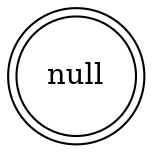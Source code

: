 digraph finite_state_machine {
rankdir=LR;
size="8,5"
node [shape = doublecircle];null;
node [shape = circle];
}
